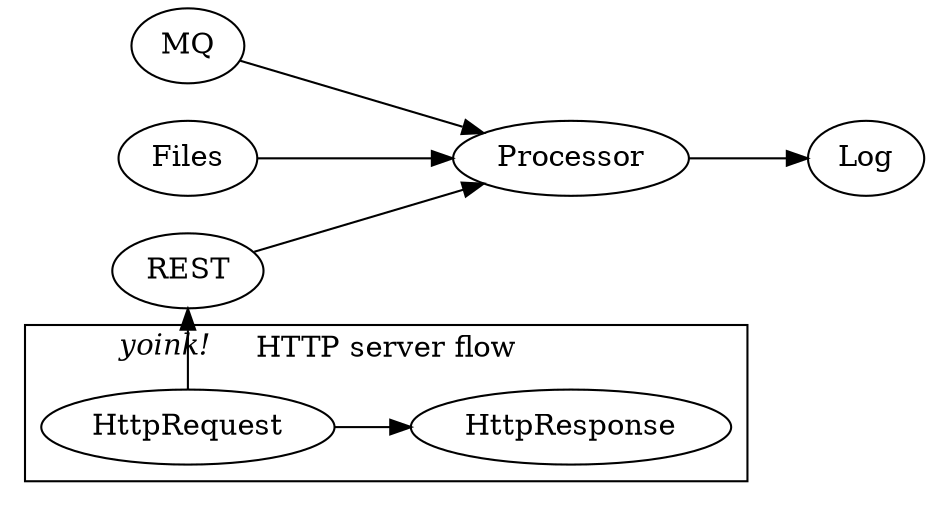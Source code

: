 digraph {
    rankdir=LR
    rank = same;
    
    node[group=left]
    subgraph cluster_0 {
        rankdir=TB
        HttpRequest;
        HttpResponse;
        label="HTTP server flow"
    }

    MQ;
    Files;
    REST;
    Processor;
    Log;

    MQ -> Processor;
    Files -> Processor;
    REST -> Processor;
    Processor -> Log;

    HttpRequest -> HttpResponse;
    HttpRequest -> REST[label=<<i>yoink!</i>>,constraint=false];
}